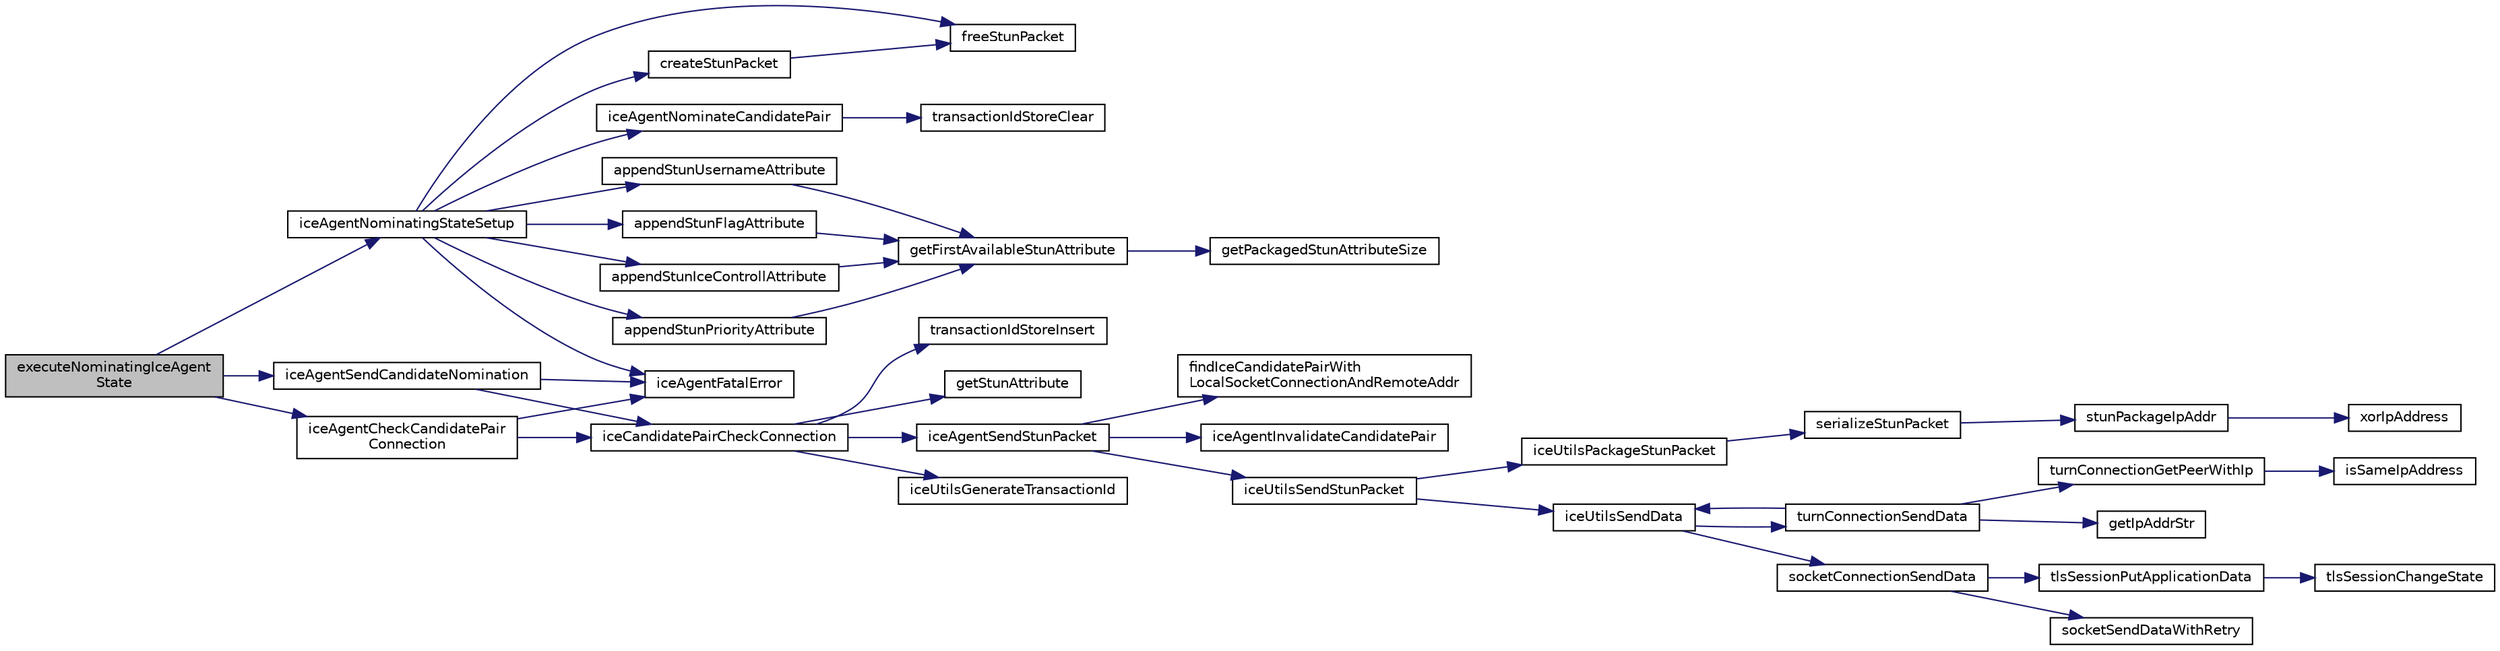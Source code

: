 digraph "executeNominatingIceAgentState"
{
 // LATEX_PDF_SIZE
  edge [fontname="Helvetica",fontsize="10",labelfontname="Helvetica",labelfontsize="10"];
  node [fontname="Helvetica",fontsize="10",shape=record];
  rankdir="LR";
  Node1 [label="executeNominatingIceAgent\lState",height=0.2,width=0.4,color="black", fillcolor="grey75", style="filled", fontcolor="black",tooltip=" "];
  Node1 -> Node2 [color="midnightblue",fontsize="10",style="solid",fontname="Helvetica"];
  Node2 [label="iceAgentCheckCandidatePair\lConnection",height=0.2,width=0.4,color="black", fillcolor="white", style="filled",URL="$IceAgent_8c.html#abd88ad7fca15a1a8d90ea9d3a0f2fc58",tooltip=" "];
  Node2 -> Node3 [color="midnightblue",fontsize="10",style="solid",fontname="Helvetica"];
  Node3 [label="iceAgentFatalError",height=0.2,width=0.4,color="black", fillcolor="white", style="filled",URL="$IceAgent_8c.html#ae7e2880108aafbf93c4f092712d86500",tooltip=" "];
  Node2 -> Node4 [color="midnightblue",fontsize="10",style="solid",fontname="Helvetica"];
  Node4 [label="iceCandidatePairCheckConnection",height=0.2,width=0.4,color="black", fillcolor="white", style="filled",URL="$IceAgent_8c.html#a228ea3ea73e56869cb9aa236668d209b",tooltip=" "];
  Node4 -> Node5 [color="midnightblue",fontsize="10",style="solid",fontname="Helvetica"];
  Node5 [label="getStunAttribute",height=0.2,width=0.4,color="black", fillcolor="white", style="filled",URL="$Stun_8c.html#a248e137a0c4fac05726e2182c0c1f383",tooltip=" "];
  Node4 -> Node6 [color="midnightblue",fontsize="10",style="solid",fontname="Helvetica"];
  Node6 [label="iceAgentSendStunPacket",height=0.2,width=0.4,color="black", fillcolor="white", style="filled",URL="$IceAgent_8c.html#aff64bc1649d0c5e3390f6ad14eb9aa1e",tooltip=" "];
  Node6 -> Node7 [color="midnightblue",fontsize="10",style="solid",fontname="Helvetica"];
  Node7 [label="findIceCandidatePairWith\lLocalSocketConnectionAndRemoteAddr",height=0.2,width=0.4,color="black", fillcolor="white", style="filled",URL="$IceAgent_8c.html#a89108fd9fa5c7ef370f55cf8e69a7d77",tooltip=" "];
  Node6 -> Node8 [color="midnightblue",fontsize="10",style="solid",fontname="Helvetica"];
  Node8 [label="iceAgentInvalidateCandidatePair",height=0.2,width=0.4,color="black", fillcolor="white", style="filled",URL="$IceAgent_8c.html#add07c218275f39a2fdabc9f850eb0609",tooltip=" "];
  Node6 -> Node9 [color="midnightblue",fontsize="10",style="solid",fontname="Helvetica"];
  Node9 [label="iceUtilsSendStunPacket",height=0.2,width=0.4,color="black", fillcolor="white", style="filled",URL="$IceUtils_8c.html#a163008ed55dd5e46e25737a89d5beabb",tooltip=" "];
  Node9 -> Node10 [color="midnightblue",fontsize="10",style="solid",fontname="Helvetica"];
  Node10 [label="iceUtilsPackageStunPacket",height=0.2,width=0.4,color="black", fillcolor="white", style="filled",URL="$IceUtils_8c.html#a05a5f1ea3d3d4e73bdb4298e75f56d15",tooltip=" "];
  Node10 -> Node11 [color="midnightblue",fontsize="10",style="solid",fontname="Helvetica"];
  Node11 [label="serializeStunPacket",height=0.2,width=0.4,color="black", fillcolor="white", style="filled",URL="$Stun_8c.html#a343599eb21e2e725f465200f72c476d8",tooltip=" "];
  Node11 -> Node12 [color="midnightblue",fontsize="10",style="solid",fontname="Helvetica"];
  Node12 [label="stunPackageIpAddr",height=0.2,width=0.4,color="black", fillcolor="white", style="filled",URL="$Stun_8c.html#a0ff5d54538a4e80eca46314552a3e993",tooltip=" "];
  Node12 -> Node13 [color="midnightblue",fontsize="10",style="solid",fontname="Helvetica"];
  Node13 [label="xorIpAddress",height=0.2,width=0.4,color="black", fillcolor="white", style="filled",URL="$Stun_8c.html#a086d658c6275e5a5161934025b070c24",tooltip=" "];
  Node9 -> Node14 [color="midnightblue",fontsize="10",style="solid",fontname="Helvetica"];
  Node14 [label="iceUtilsSendData",height=0.2,width=0.4,color="black", fillcolor="white", style="filled",URL="$IceUtils_8c.html#abffd2f385a91e5840b12912df46777d4",tooltip=" "];
  Node14 -> Node15 [color="midnightblue",fontsize="10",style="solid",fontname="Helvetica"];
  Node15 [label="socketConnectionSendData",height=0.2,width=0.4,color="black", fillcolor="white", style="filled",URL="$SocketConnection_8c.html#abbba4e0cf8c625191e47489fca04d9b7",tooltip=" "];
  Node15 -> Node16 [color="midnightblue",fontsize="10",style="solid",fontname="Helvetica"];
  Node16 [label="socketSendDataWithRetry",height=0.2,width=0.4,color="black", fillcolor="white", style="filled",URL="$SocketConnection_8c.html#a731488b5d3008cdfe4ba64b9ab1ec891",tooltip=" "];
  Node15 -> Node17 [color="midnightblue",fontsize="10",style="solid",fontname="Helvetica"];
  Node17 [label="tlsSessionPutApplicationData",height=0.2,width=0.4,color="black", fillcolor="white", style="filled",URL="$Tls_8h.html#ad7b4cabf02bfbbc2d36e3abe4163fff2",tooltip=" "];
  Node17 -> Node18 [color="midnightblue",fontsize="10",style="solid",fontname="Helvetica"];
  Node18 [label="tlsSessionChangeState",height=0.2,width=0.4,color="black", fillcolor="white", style="filled",URL="$Tls_8c.html#a7dbb041b5b15c6784e9f57a09a08d467",tooltip=" "];
  Node14 -> Node19 [color="midnightblue",fontsize="10",style="solid",fontname="Helvetica"];
  Node19 [label="turnConnectionSendData",height=0.2,width=0.4,color="black", fillcolor="white", style="filled",URL="$TurnConnection_8c.html#a0d996d98abef81b2f6c54be480ef7ea1",tooltip=" "];
  Node19 -> Node20 [color="midnightblue",fontsize="10",style="solid",fontname="Helvetica"];
  Node20 [label="getIpAddrStr",height=0.2,width=0.4,color="black", fillcolor="white", style="filled",URL="$Network_8c.html#afaa547109e09c5a34437553b7258e818",tooltip=" "];
  Node19 -> Node14 [color="midnightblue",fontsize="10",style="solid",fontname="Helvetica"];
  Node19 -> Node21 [color="midnightblue",fontsize="10",style="solid",fontname="Helvetica"];
  Node21 [label="turnConnectionGetPeerWithIp",height=0.2,width=0.4,color="black", fillcolor="white", style="filled",URL="$TurnConnection_8c.html#a9554f30fbafbccca935277837ee1b2dc",tooltip=" "];
  Node21 -> Node22 [color="midnightblue",fontsize="10",style="solid",fontname="Helvetica"];
  Node22 [label="isSameIpAddress",height=0.2,width=0.4,color="black", fillcolor="white", style="filled",URL="$Network_8c.html#a05d12502235a4a9313ba49cdfc4487a4",tooltip=" "];
  Node4 -> Node23 [color="midnightblue",fontsize="10",style="solid",fontname="Helvetica"];
  Node23 [label="iceUtilsGenerateTransactionId",height=0.2,width=0.4,color="black", fillcolor="white", style="filled",URL="$IceUtils_8c.html#a89ee133f24fad86858f66674cde36103",tooltip=" "];
  Node4 -> Node24 [color="midnightblue",fontsize="10",style="solid",fontname="Helvetica"];
  Node24 [label="transactionIdStoreInsert",height=0.2,width=0.4,color="black", fillcolor="white", style="filled",URL="$IceUtils_8c.html#acfc63004cbbadc9fa89e311798da9ab6",tooltip=" "];
  Node1 -> Node25 [color="midnightblue",fontsize="10",style="solid",fontname="Helvetica"];
  Node25 [label="iceAgentNominatingStateSetup",height=0.2,width=0.4,color="black", fillcolor="white", style="filled",URL="$IceAgent_8c.html#a8d811662404803fa38a7d691516c9de8",tooltip=" "];
  Node25 -> Node26 [color="midnightblue",fontsize="10",style="solid",fontname="Helvetica"];
  Node26 [label="appendStunFlagAttribute",height=0.2,width=0.4,color="black", fillcolor="white", style="filled",URL="$Stun_8c.html#a1104c49d91dedad4500a73d9ac37cb63",tooltip=" "];
  Node26 -> Node27 [color="midnightblue",fontsize="10",style="solid",fontname="Helvetica"];
  Node27 [label="getFirstAvailableStunAttribute",height=0.2,width=0.4,color="black", fillcolor="white", style="filled",URL="$Stun_8c.html#afbb87626b5ffeae605b82cbdc3a9dced",tooltip=" "];
  Node27 -> Node28 [color="midnightblue",fontsize="10",style="solid",fontname="Helvetica"];
  Node28 [label="getPackagedStunAttributeSize",height=0.2,width=0.4,color="black", fillcolor="white", style="filled",URL="$Stun_8c.html#a7eb2163f10655ff99f6523ffedb30769",tooltip=" "];
  Node25 -> Node29 [color="midnightblue",fontsize="10",style="solid",fontname="Helvetica"];
  Node29 [label="appendStunIceControllAttribute",height=0.2,width=0.4,color="black", fillcolor="white", style="filled",URL="$Stun_8c.html#a732cf4db5674e2e1e5305eb4972ee92f",tooltip=" "];
  Node29 -> Node27 [color="midnightblue",fontsize="10",style="solid",fontname="Helvetica"];
  Node25 -> Node30 [color="midnightblue",fontsize="10",style="solid",fontname="Helvetica"];
  Node30 [label="appendStunPriorityAttribute",height=0.2,width=0.4,color="black", fillcolor="white", style="filled",URL="$Stun_8c.html#a89bc73671740d89be124bb741202032b",tooltip=" "];
  Node30 -> Node27 [color="midnightblue",fontsize="10",style="solid",fontname="Helvetica"];
  Node25 -> Node31 [color="midnightblue",fontsize="10",style="solid",fontname="Helvetica"];
  Node31 [label="appendStunUsernameAttribute",height=0.2,width=0.4,color="black", fillcolor="white", style="filled",URL="$Stun_8c.html#a2a621853bf20ca509f3846e179cd08df",tooltip=" "];
  Node31 -> Node27 [color="midnightblue",fontsize="10",style="solid",fontname="Helvetica"];
  Node25 -> Node32 [color="midnightblue",fontsize="10",style="solid",fontname="Helvetica"];
  Node32 [label="createStunPacket",height=0.2,width=0.4,color="black", fillcolor="white", style="filled",URL="$Stun_8c.html#a82bd20e19952bf247d16b639fc091a34",tooltip=" "];
  Node32 -> Node33 [color="midnightblue",fontsize="10",style="solid",fontname="Helvetica"];
  Node33 [label="freeStunPacket",height=0.2,width=0.4,color="black", fillcolor="white", style="filled",URL="$Stun_8c.html#a2ac5f96729bf2bfce45f59c72db4ff43",tooltip=" "];
  Node25 -> Node33 [color="midnightblue",fontsize="10",style="solid",fontname="Helvetica"];
  Node25 -> Node3 [color="midnightblue",fontsize="10",style="solid",fontname="Helvetica"];
  Node25 -> Node34 [color="midnightblue",fontsize="10",style="solid",fontname="Helvetica"];
  Node34 [label="iceAgentNominateCandidatePair",height=0.2,width=0.4,color="black", fillcolor="white", style="filled",URL="$IceAgent_8c.html#aa7d29b9e7deadd910819b68c115219d1",tooltip=" "];
  Node34 -> Node35 [color="midnightblue",fontsize="10",style="solid",fontname="Helvetica"];
  Node35 [label="transactionIdStoreClear",height=0.2,width=0.4,color="black", fillcolor="white", style="filled",URL="$IceUtils_8c.html#a5b4d042f26dbfd3ca5972e42fde7886e",tooltip=" "];
  Node1 -> Node36 [color="midnightblue",fontsize="10",style="solid",fontname="Helvetica"];
  Node36 [label="iceAgentSendCandidateNomination",height=0.2,width=0.4,color="black", fillcolor="white", style="filled",URL="$IceAgent_8c.html#a38eadbaca4b318947eb9d9397107493d",tooltip=" "];
  Node36 -> Node3 [color="midnightblue",fontsize="10",style="solid",fontname="Helvetica"];
  Node36 -> Node4 [color="midnightblue",fontsize="10",style="solid",fontname="Helvetica"];
}
